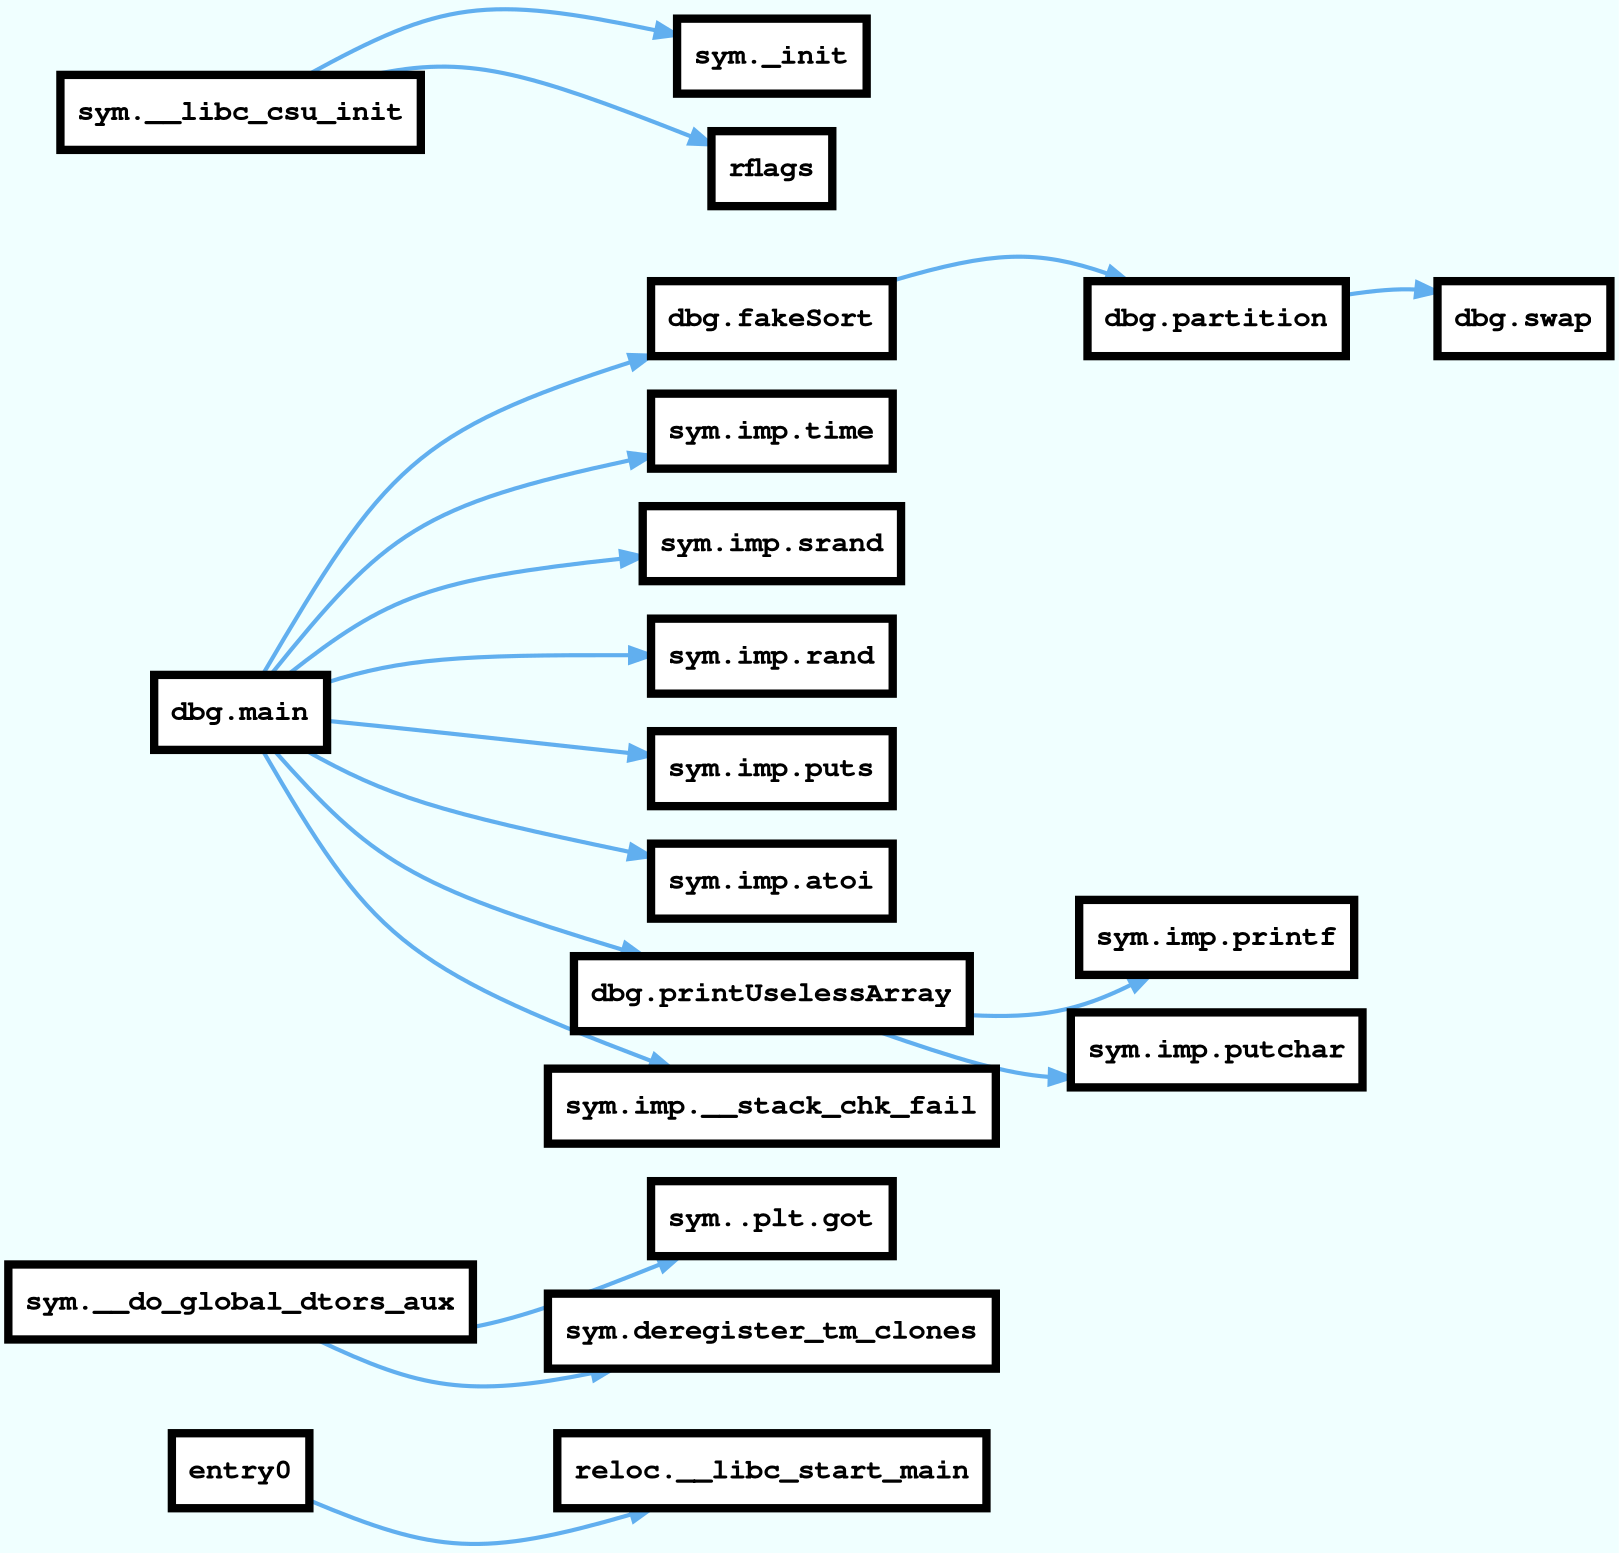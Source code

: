 digraph code {
rankdir=LR;
outputorder=edgesfirst;
graph [bgcolor=azure fontname="Courier" splines="curved"];
node [penwidth=4 fillcolor=white style=filled fontname="Courier Bold" fontsize=14 shape=box];
edge [arrowhead="normal" style=bold weight=2];
  "0x00001140" [label="entry0" URL="entry0/0x00001140"];
  "0x00001140" -> "0x00003fe0" [color="#61afef" URL="reloc.__libc_start_main/0x00003fe0"];
  "0x00003fe0" [label="reloc.__libc_start_main" URL="reloc.__libc_start_main/0x00003fe0"];
  "0x000011e0" [label="sym.__do_global_dtors_aux" URL="sym.__do_global_dtors_aux/0x000011e0"];
  "0x000011e0" -> "0x000010b0" [color="#61afef" URL="sym..plt.got/0x000010b0"];
  "0x000010b0" [label="sym..plt.got" URL="sym..plt.got/0x000010b0"];
  "0x000011e0" -> "0x00001170" [color="#61afef" URL="sym.deregister_tm_clones/0x00001170"];
  "0x00001170" [label="sym.deregister_tm_clones" URL="sym.deregister_tm_clones/0x00001170"];
  "0x00001272" [label="dbg.partition" URL="dbg.partition/0x00001272"];
  "0x00001272" -> "0x00001229" [color="#61afef" URL="dbg.swap/0x00001229"];
  "0x00001229" [label="dbg.swap" URL="dbg.swap/0x00001229"];
  "0x0000134f" [label="dbg.fakeSort" URL="dbg.fakeSort/0x0000134f"];
  "0x0000134f" -> "0x00001272" [color="#61afef" URL="dbg.partition/0x00001272"];
  "0x00001272" [label="dbg.partition" URL="dbg.partition/0x00001272"];
  "0x0000134f" -> "0x0000134f" [color="#61afef" URL="dbg.fakeSort/0x0000134f"];
  "0x0000134f" [label="dbg.fakeSort" URL="dbg.fakeSort/0x0000134f"];
  "0x00001620" [label="sym.__libc_csu_init" URL="sym.__libc_csu_init/0x00001620"];
  "0x00001620" -> "0x00001000" [color="#61afef" URL="sym._init/0x00001000"];
  "0x00001000" [label="sym._init" URL="sym._init/0x00001000"];
  "0x00001620" -> "0x00000000" [color="#61afef" URL="rflags/0x00000000"];
  "0x00000000" [label="rflags" URL="rflags/0x00000000"];
  "0x00001420" [label="dbg.main" URL="dbg.main/0x00001420"];
  "0x00001420" -> "0x00001110" [color="#61afef" URL="sym.imp.time/0x00001110"];
  "0x00001110" [label="sym.imp.time" URL="sym.imp.time/0x00001110"];
  "0x00001420" -> "0x00001100" [color="#61afef" URL="sym.imp.srand/0x00001100"];
  "0x00001100" [label="sym.imp.srand" URL="sym.imp.srand/0x00001100"];
  "0x00001420" -> "0x00001130" [color="#61afef" URL="sym.imp.rand/0x00001130"];
  "0x00001130" [label="sym.imp.rand" URL="sym.imp.rand/0x00001130"];
  "0x00001420" -> "0x000010d0" [color="#61afef" URL="sym.imp.puts/0x000010d0"];
  "0x000010d0" [label="sym.imp.puts" URL="sym.imp.puts/0x000010d0"];
  "0x00001420" -> "0x00001120" [color="#61afef" URL="sym.imp.atoi/0x00001120"];
  "0x00001120" [label="sym.imp.atoi" URL="sym.imp.atoi/0x00001120"];
  "0x00001420" -> "0x000013c2" [color="#61afef" URL="dbg.printUselessArray/0x000013c2"];
  "0x000013c2" [label="dbg.printUselessArray" URL="dbg.printUselessArray/0x000013c2"];
  "0x00001420" -> "0x0000134f" [color="#61afef" URL="dbg.fakeSort/0x0000134f"];
  "0x0000134f" [label="dbg.fakeSort" URL="dbg.fakeSort/0x0000134f"];
  "0x00001420" -> "0x000010e0" [color="#61afef" URL="sym.imp.__stack_chk_fail/0x000010e0"];
  "0x000010e0" [label="sym.imp.__stack_chk_fail" URL="sym.imp.__stack_chk_fail/0x000010e0"];
  "0x000013c2" [label="dbg.printUselessArray" URL="dbg.printUselessArray/0x000013c2"];
  "0x000013c2" -> "0x000010f0" [color="#61afef" URL="sym.imp.printf/0x000010f0"];
  "0x000010f0" [label="sym.imp.printf" URL="sym.imp.printf/0x000010f0"];
  "0x000013c2" -> "0x000010c0" [color="#61afef" URL="sym.imp.putchar/0x000010c0"];
  "0x000010c0" [label="sym.imp.putchar" URL="sym.imp.putchar/0x000010c0"];
}
